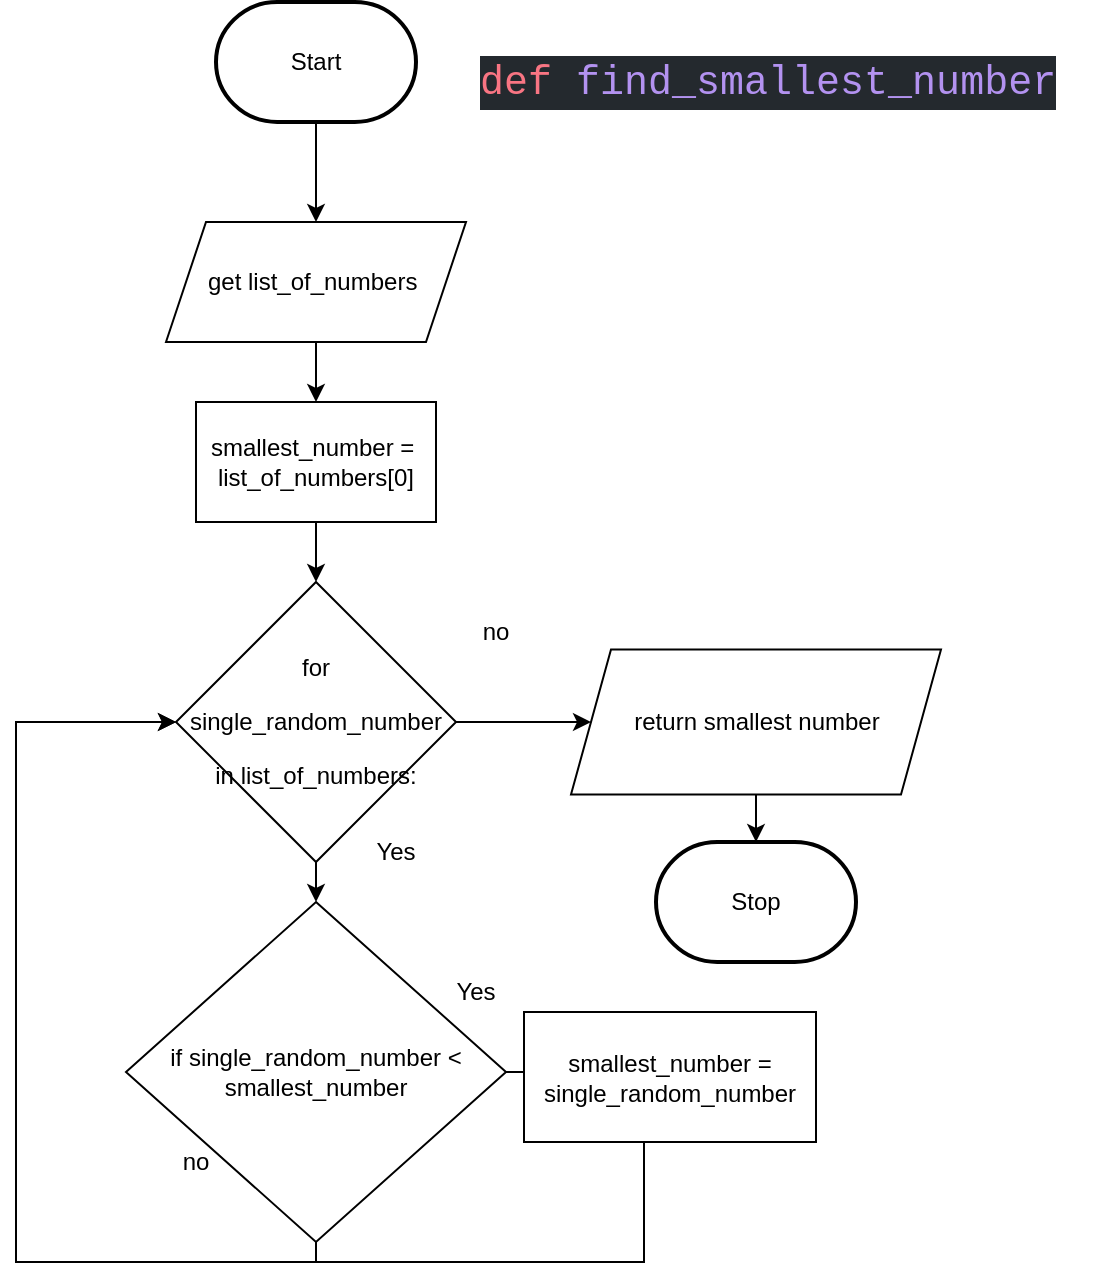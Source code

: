 <mxfile>
    <diagram id="rRbzi94DjYtUf3qIHJvX" name="Page-1">
        <mxGraphModel dx="512" dy="339" grid="1" gridSize="10" guides="1" tooltips="1" connect="1" arrows="1" fold="1" page="1" pageScale="1" pageWidth="827" pageHeight="1169" math="0" shadow="0">
            <root>
                <mxCell id="0"/>
                <mxCell id="1" parent="0"/>
                <mxCell id="92" style="edgeStyle=none;html=1;entryX=0.5;entryY=0;entryDx=0;entryDy=0;" parent="1" source="2" edge="1" target="94">
                    <mxGeometry relative="1" as="geometry">
                        <mxPoint x="320" y="180" as="targetPoint"/>
                    </mxGeometry>
                </mxCell>
                <mxCell id="2" value="Start" style="strokeWidth=2;html=1;shape=mxgraph.flowchart.terminator;whiteSpace=wrap;" parent="1" vertex="1">
                    <mxGeometry x="260" y="80" width="100" height="60" as="geometry"/>
                </mxCell>
                <mxCell id="97" style="edgeStyle=none;html=1;entryX=0.5;entryY=0;entryDx=0;entryDy=0;" parent="1" source="94" edge="1" target="105">
                    <mxGeometry relative="1" as="geometry">
                        <mxPoint x="318.28" y="276.58" as="targetPoint"/>
                    </mxGeometry>
                </mxCell>
                <mxCell id="94" value="get list_of_numbers&amp;nbsp;" style="shape=parallelogram;perimeter=parallelogramPerimeter;whiteSpace=wrap;html=1;fixedSize=1;" parent="1" vertex="1">
                    <mxGeometry x="235" y="190" width="150" height="60" as="geometry"/>
                </mxCell>
                <mxCell id="100" style="edgeStyle=none;html=1;entryX=0.5;entryY=0;entryDx=0;entryDy=0;" parent="1" target="98" edge="1">
                    <mxGeometry relative="1" as="geometry">
                        <mxPoint x="310" y="340" as="sourcePoint"/>
                    </mxGeometry>
                </mxCell>
                <mxCell id="102" style="edgeStyle=none;html=1;entryX=0.5;entryY=0;entryDx=0;entryDy=0;" parent="1" source="98" target="101" edge="1">
                    <mxGeometry relative="1" as="geometry"/>
                </mxCell>
                <mxCell id="123" value="" style="edgeStyle=none;html=1;fontSize=20;fontColor=#000000;entryX=0;entryY=0.5;entryDx=0;entryDy=0;" edge="1" parent="1" source="98" target="113">
                    <mxGeometry relative="1" as="geometry"/>
                </mxCell>
                <mxCell id="98" value="&lt;div style=&quot;line-height: 27px&quot;&gt;&lt;font style=&quot;font-size: 12px&quot;&gt;for single_random_number in list_of_numbers:&lt;/font&gt;&lt;/div&gt;" style="rhombus;whiteSpace=wrap;html=1;" parent="1" vertex="1">
                    <mxGeometry x="240" y="370" width="140" height="140" as="geometry"/>
                </mxCell>
                <mxCell id="103" style="edgeStyle=none;html=1;" parent="1" source="101" edge="1">
                    <mxGeometry relative="1" as="geometry">
                        <mxPoint x="440" y="615" as="targetPoint"/>
                    </mxGeometry>
                </mxCell>
                <mxCell id="120" style="edgeStyle=orthogonalEdgeStyle;rounded=0;html=1;fontFamily=Helvetica;fontSize=12;fontColor=#F0F0F0;" parent="1" source="101" edge="1">
                    <mxGeometry relative="1" as="geometry">
                        <mxPoint x="240" y="440" as="targetPoint"/>
                        <Array as="points">
                            <mxPoint x="310" y="710"/>
                            <mxPoint x="160" y="710"/>
                            <mxPoint x="160" y="440"/>
                            <mxPoint x="240" y="440"/>
                        </Array>
                    </mxGeometry>
                </mxCell>
                <mxCell id="101" value="if single_random_number &amp;lt; smallest_number" style="rhombus;whiteSpace=wrap;html=1;" parent="1" vertex="1">
                    <mxGeometry x="215" y="530" width="190" height="170" as="geometry"/>
                </mxCell>
                <mxCell id="119" style="edgeStyle=orthogonalEdgeStyle;html=1;entryX=0;entryY=0.5;entryDx=0;entryDy=0;fontFamily=Helvetica;fontSize=12;fontColor=#F0F0F0;rounded=0;" parent="1" source="104" target="98" edge="1">
                    <mxGeometry relative="1" as="geometry">
                        <Array as="points">
                            <mxPoint x="474" y="710"/>
                            <mxPoint x="160" y="710"/>
                            <mxPoint x="160" y="440"/>
                        </Array>
                    </mxGeometry>
                </mxCell>
                <mxCell id="104" value="smallest_number = single_random_number" style="rounded=0;whiteSpace=wrap;html=1;" parent="1" vertex="1">
                    <mxGeometry x="414" y="585" width="146" height="65" as="geometry"/>
                </mxCell>
                <mxCell id="105" value="smallest_number =&amp;nbsp;&lt;br&gt;list_of_numbers[0]" style="rounded=0;whiteSpace=wrap;html=1;" parent="1" vertex="1">
                    <mxGeometry x="250" y="280" width="120" height="60" as="geometry"/>
                </mxCell>
                <mxCell id="106" value="Yes" style="text;html=1;strokeColor=none;fillColor=none;align=center;verticalAlign=middle;whiteSpace=wrap;rounded=0;" parent="1" vertex="1">
                    <mxGeometry x="360" y="560" width="60" height="30" as="geometry"/>
                </mxCell>
                <mxCell id="107" value="no" style="text;html=1;strokeColor=none;fillColor=none;align=center;verticalAlign=middle;whiteSpace=wrap;rounded=0;" parent="1" vertex="1">
                    <mxGeometry x="220" y="645" width="60" height="30" as="geometry"/>
                </mxCell>
                <mxCell id="109" value="Yes" style="text;html=1;strokeColor=none;fillColor=none;align=center;verticalAlign=middle;whiteSpace=wrap;rounded=0;" parent="1" vertex="1">
                    <mxGeometry x="320" y="490" width="60" height="30" as="geometry"/>
                </mxCell>
                <mxCell id="110" value="no" style="text;html=1;strokeColor=none;fillColor=none;align=center;verticalAlign=middle;whiteSpace=wrap;rounded=0;" parent="1" vertex="1">
                    <mxGeometry x="370" y="380" width="60" height="30" as="geometry"/>
                </mxCell>
                <mxCell id="116" style="edgeStyle=orthogonalEdgeStyle;rounded=0;html=1;entryX=0.5;entryY=0;entryDx=0;entryDy=0;entryPerimeter=0;" parent="1" source="113" target="115" edge="1">
                    <mxGeometry relative="1" as="geometry"/>
                </mxCell>
                <mxCell id="113" value="return smallest number" style="shape=parallelogram;perimeter=parallelogramPerimeter;whiteSpace=wrap;html=1;fixedSize=1;" parent="1" vertex="1">
                    <mxGeometry x="437.5" y="403.75" width="185" height="72.5" as="geometry"/>
                </mxCell>
                <mxCell id="115" value="Stop" style="strokeWidth=2;html=1;shape=mxgraph.flowchart.terminator;whiteSpace=wrap;" parent="1" vertex="1">
                    <mxGeometry x="480" y="500" width="100" height="60" as="geometry"/>
                </mxCell>
                <mxCell id="118" value="&lt;div style=&quot;color: rgb(225, 228, 232); background-color: rgb(36, 41, 46); font-family: &amp;quot;comic mono&amp;quot;, consolas, &amp;quot;courier new&amp;quot;, monospace, consolas, &amp;quot;courier new&amp;quot;, monospace; font-weight: normal; font-size: 20px; line-height: 27px;&quot;&gt;&lt;div&gt;&lt;span style=&quot;color: #f97583&quot;&gt;def&lt;/span&gt;&lt;span style=&quot;color: #e1e4e8&quot;&gt; &lt;/span&gt;&lt;span style=&quot;color: #b392f0&quot;&gt;find_smallest_number&lt;/span&gt;&lt;/div&gt;&lt;/div&gt;" style="text;whiteSpace=wrap;html=1;" parent="1" vertex="1">
                    <mxGeometry x="390" y="100" width="310" height="40" as="geometry"/>
                </mxCell>
            </root>
        </mxGraphModel>
    </diagram>
</mxfile>